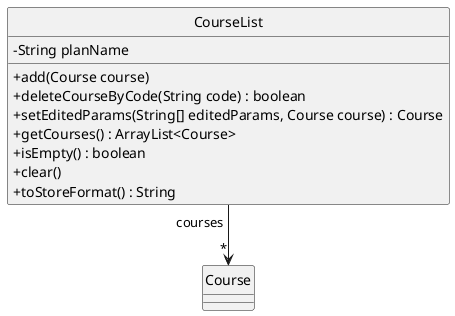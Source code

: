 @startuml
'https://plantuml.com/class-diagram
hide circle
skinparam classAttributeIconSize 0

CourseList "courses " --> "*" Course

class CourseList {
-String planName
+add(Course course)
+deleteCourseByCode(String code) : boolean
+setEditedParams(String[] editedParams, Course course) : Course
+getCourses() : ArrayList<Course>
+isEmpty() : boolean
+clear()
+toStoreFormat() : String
}

@enduml